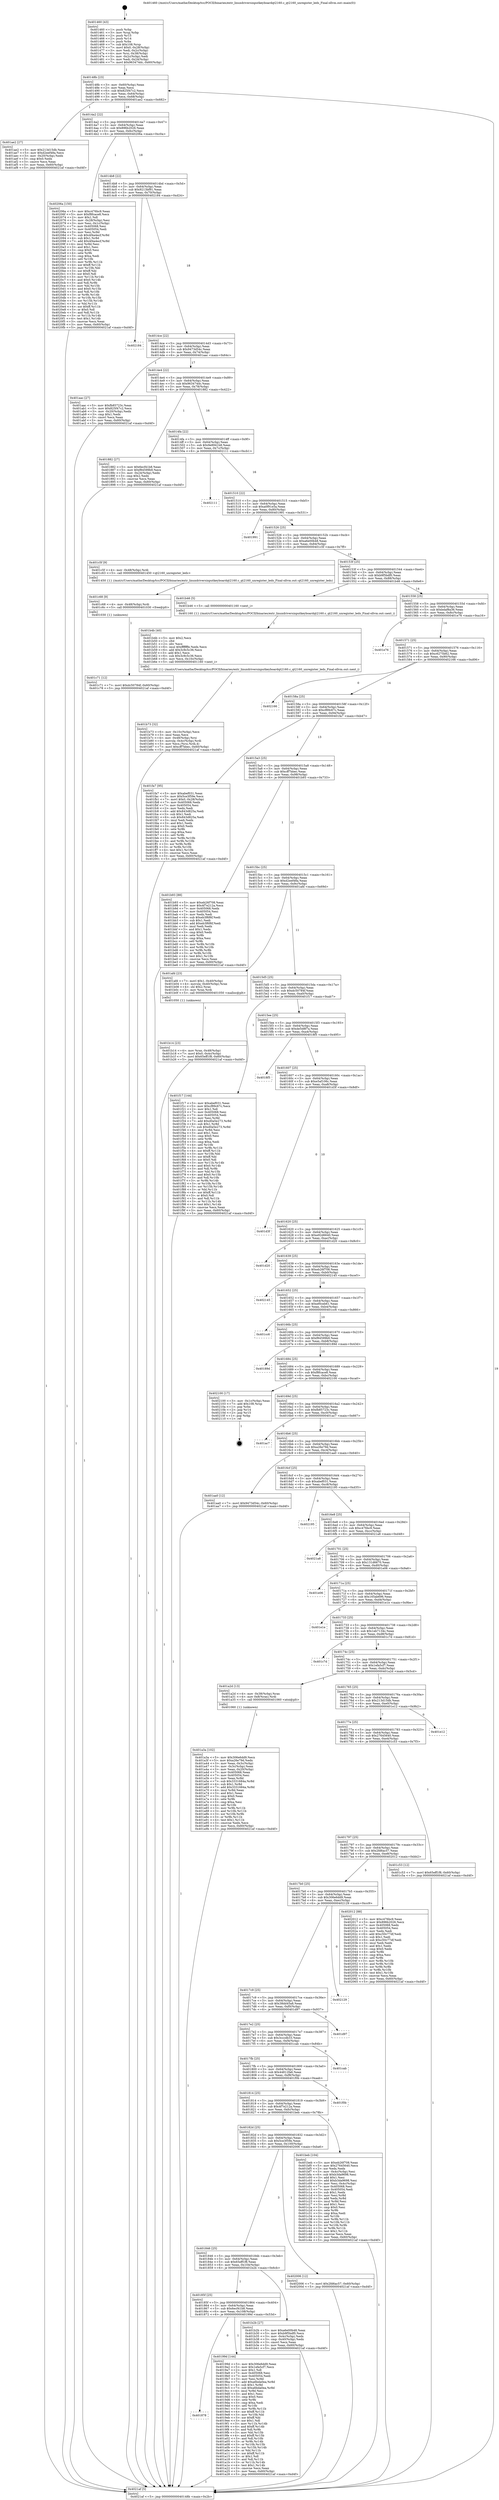 digraph "0x401460" {
  label = "0x401460 (/mnt/c/Users/mathe/Desktop/tcc/POCII/binaries/extr_linuxdriversinputkeyboardqt2160.c_qt2160_unregister_leds_Final-ollvm.out::main(0))"
  labelloc = "t"
  node[shape=record]

  Entry [label="",width=0.3,height=0.3,shape=circle,fillcolor=black,style=filled]
  "0x40148b" [label="{
     0x40148b [23]\l
     | [instrs]\l
     &nbsp;&nbsp;0x40148b \<+3\>: mov -0x60(%rbp),%eax\l
     &nbsp;&nbsp;0x40148e \<+2\>: mov %eax,%ecx\l
     &nbsp;&nbsp;0x401490 \<+6\>: sub $0x825f47c2,%ecx\l
     &nbsp;&nbsp;0x401496 \<+3\>: mov %eax,-0x64(%rbp)\l
     &nbsp;&nbsp;0x401499 \<+3\>: mov %ecx,-0x68(%rbp)\l
     &nbsp;&nbsp;0x40149c \<+6\>: je 0000000000401ae2 \<main+0x682\>\l
  }"]
  "0x401ae2" [label="{
     0x401ae2 [27]\l
     | [instrs]\l
     &nbsp;&nbsp;0x401ae2 \<+5\>: mov $0x213d15db,%eax\l
     &nbsp;&nbsp;0x401ae7 \<+5\>: mov $0xd2eef48a,%ecx\l
     &nbsp;&nbsp;0x401aec \<+3\>: mov -0x20(%rbp),%edx\l
     &nbsp;&nbsp;0x401aef \<+3\>: cmp $0x0,%edx\l
     &nbsp;&nbsp;0x401af2 \<+3\>: cmove %ecx,%eax\l
     &nbsp;&nbsp;0x401af5 \<+3\>: mov %eax,-0x60(%rbp)\l
     &nbsp;&nbsp;0x401af8 \<+5\>: jmp 00000000004021af \<main+0xd4f\>\l
  }"]
  "0x4014a2" [label="{
     0x4014a2 [22]\l
     | [instrs]\l
     &nbsp;&nbsp;0x4014a2 \<+5\>: jmp 00000000004014a7 \<main+0x47\>\l
     &nbsp;&nbsp;0x4014a7 \<+3\>: mov -0x64(%rbp),%eax\l
     &nbsp;&nbsp;0x4014aa \<+5\>: sub $0x896b2026,%eax\l
     &nbsp;&nbsp;0x4014af \<+3\>: mov %eax,-0x6c(%rbp)\l
     &nbsp;&nbsp;0x4014b2 \<+6\>: je 000000000040206a \<main+0xc0a\>\l
  }"]
  Exit [label="",width=0.3,height=0.3,shape=circle,fillcolor=black,style=filled,peripheries=2]
  "0x40206a" [label="{
     0x40206a [150]\l
     | [instrs]\l
     &nbsp;&nbsp;0x40206a \<+5\>: mov $0xc476bc9,%eax\l
     &nbsp;&nbsp;0x40206f \<+5\>: mov $0xf8fcace8,%ecx\l
     &nbsp;&nbsp;0x402074 \<+2\>: mov $0x1,%dl\l
     &nbsp;&nbsp;0x402076 \<+3\>: mov -0x28(%rbp),%esi\l
     &nbsp;&nbsp;0x402079 \<+3\>: mov %esi,-0x1c(%rbp)\l
     &nbsp;&nbsp;0x40207c \<+7\>: mov 0x405068,%esi\l
     &nbsp;&nbsp;0x402083 \<+7\>: mov 0x405054,%edi\l
     &nbsp;&nbsp;0x40208a \<+3\>: mov %esi,%r8d\l
     &nbsp;&nbsp;0x40208d \<+7\>: sub $0x4f4a4ecf,%r8d\l
     &nbsp;&nbsp;0x402094 \<+4\>: sub $0x1,%r8d\l
     &nbsp;&nbsp;0x402098 \<+7\>: add $0x4f4a4ecf,%r8d\l
     &nbsp;&nbsp;0x40209f \<+4\>: imul %r8d,%esi\l
     &nbsp;&nbsp;0x4020a3 \<+3\>: and $0x1,%esi\l
     &nbsp;&nbsp;0x4020a6 \<+3\>: cmp $0x0,%esi\l
     &nbsp;&nbsp;0x4020a9 \<+4\>: sete %r9b\l
     &nbsp;&nbsp;0x4020ad \<+3\>: cmp $0xa,%edi\l
     &nbsp;&nbsp;0x4020b0 \<+4\>: setl %r10b\l
     &nbsp;&nbsp;0x4020b4 \<+3\>: mov %r9b,%r11b\l
     &nbsp;&nbsp;0x4020b7 \<+4\>: xor $0xff,%r11b\l
     &nbsp;&nbsp;0x4020bb \<+3\>: mov %r10b,%bl\l
     &nbsp;&nbsp;0x4020be \<+3\>: xor $0xff,%bl\l
     &nbsp;&nbsp;0x4020c1 \<+3\>: xor $0x0,%dl\l
     &nbsp;&nbsp;0x4020c4 \<+3\>: mov %r11b,%r14b\l
     &nbsp;&nbsp;0x4020c7 \<+4\>: and $0x0,%r14b\l
     &nbsp;&nbsp;0x4020cb \<+3\>: and %dl,%r9b\l
     &nbsp;&nbsp;0x4020ce \<+3\>: mov %bl,%r15b\l
     &nbsp;&nbsp;0x4020d1 \<+4\>: and $0x0,%r15b\l
     &nbsp;&nbsp;0x4020d5 \<+3\>: and %dl,%r10b\l
     &nbsp;&nbsp;0x4020d8 \<+3\>: or %r9b,%r14b\l
     &nbsp;&nbsp;0x4020db \<+3\>: or %r10b,%r15b\l
     &nbsp;&nbsp;0x4020de \<+3\>: xor %r15b,%r14b\l
     &nbsp;&nbsp;0x4020e1 \<+3\>: or %bl,%r11b\l
     &nbsp;&nbsp;0x4020e4 \<+4\>: xor $0xff,%r11b\l
     &nbsp;&nbsp;0x4020e8 \<+3\>: or $0x0,%dl\l
     &nbsp;&nbsp;0x4020eb \<+3\>: and %dl,%r11b\l
     &nbsp;&nbsp;0x4020ee \<+3\>: or %r11b,%r14b\l
     &nbsp;&nbsp;0x4020f1 \<+4\>: test $0x1,%r14b\l
     &nbsp;&nbsp;0x4020f5 \<+3\>: cmovne %ecx,%eax\l
     &nbsp;&nbsp;0x4020f8 \<+3\>: mov %eax,-0x60(%rbp)\l
     &nbsp;&nbsp;0x4020fb \<+5\>: jmp 00000000004021af \<main+0xd4f\>\l
  }"]
  "0x4014b8" [label="{
     0x4014b8 [22]\l
     | [instrs]\l
     &nbsp;&nbsp;0x4014b8 \<+5\>: jmp 00000000004014bd \<main+0x5d\>\l
     &nbsp;&nbsp;0x4014bd \<+3\>: mov -0x64(%rbp),%eax\l
     &nbsp;&nbsp;0x4014c0 \<+5\>: sub $0x9213bf91,%eax\l
     &nbsp;&nbsp;0x4014c5 \<+3\>: mov %eax,-0x70(%rbp)\l
     &nbsp;&nbsp;0x4014c8 \<+6\>: je 0000000000402184 \<main+0xd24\>\l
  }"]
  "0x401c71" [label="{
     0x401c71 [12]\l
     | [instrs]\l
     &nbsp;&nbsp;0x401c71 \<+7\>: movl $0xdc50784f,-0x60(%rbp)\l
     &nbsp;&nbsp;0x401c78 \<+5\>: jmp 00000000004021af \<main+0xd4f\>\l
  }"]
  "0x402184" [label="{
     0x402184\l
  }", style=dashed]
  "0x4014ce" [label="{
     0x4014ce [22]\l
     | [instrs]\l
     &nbsp;&nbsp;0x4014ce \<+5\>: jmp 00000000004014d3 \<main+0x73\>\l
     &nbsp;&nbsp;0x4014d3 \<+3\>: mov -0x64(%rbp),%eax\l
     &nbsp;&nbsp;0x4014d6 \<+5\>: sub $0x9473d54c,%eax\l
     &nbsp;&nbsp;0x4014db \<+3\>: mov %eax,-0x74(%rbp)\l
     &nbsp;&nbsp;0x4014de \<+6\>: je 0000000000401aac \<main+0x64c\>\l
  }"]
  "0x401c68" [label="{
     0x401c68 [9]\l
     | [instrs]\l
     &nbsp;&nbsp;0x401c68 \<+4\>: mov -0x48(%rbp),%rdi\l
     &nbsp;&nbsp;0x401c6c \<+5\>: call 0000000000401030 \<free@plt\>\l
     | [calls]\l
     &nbsp;&nbsp;0x401030 \{1\} (unknown)\l
  }"]
  "0x401aac" [label="{
     0x401aac [27]\l
     | [instrs]\l
     &nbsp;&nbsp;0x401aac \<+5\>: mov $0xfb85723c,%eax\l
     &nbsp;&nbsp;0x401ab1 \<+5\>: mov $0x825f47c2,%ecx\l
     &nbsp;&nbsp;0x401ab6 \<+3\>: mov -0x20(%rbp),%edx\l
     &nbsp;&nbsp;0x401ab9 \<+3\>: cmp $0x1,%edx\l
     &nbsp;&nbsp;0x401abc \<+3\>: cmovl %ecx,%eax\l
     &nbsp;&nbsp;0x401abf \<+3\>: mov %eax,-0x60(%rbp)\l
     &nbsp;&nbsp;0x401ac2 \<+5\>: jmp 00000000004021af \<main+0xd4f\>\l
  }"]
  "0x4014e4" [label="{
     0x4014e4 [22]\l
     | [instrs]\l
     &nbsp;&nbsp;0x4014e4 \<+5\>: jmp 00000000004014e9 \<main+0x89\>\l
     &nbsp;&nbsp;0x4014e9 \<+3\>: mov -0x64(%rbp),%eax\l
     &nbsp;&nbsp;0x4014ec \<+5\>: sub $0x963474dc,%eax\l
     &nbsp;&nbsp;0x4014f1 \<+3\>: mov %eax,-0x78(%rbp)\l
     &nbsp;&nbsp;0x4014f4 \<+6\>: je 0000000000401882 \<main+0x422\>\l
  }"]
  "0x401b73" [label="{
     0x401b73 [32]\l
     | [instrs]\l
     &nbsp;&nbsp;0x401b73 \<+6\>: mov -0x10c(%rbp),%ecx\l
     &nbsp;&nbsp;0x401b79 \<+3\>: imul %eax,%ecx\l
     &nbsp;&nbsp;0x401b7c \<+4\>: mov -0x48(%rbp),%rsi\l
     &nbsp;&nbsp;0x401b80 \<+4\>: movslq -0x4c(%rbp),%rdi\l
     &nbsp;&nbsp;0x401b84 \<+3\>: mov %ecx,(%rsi,%rdi,4)\l
     &nbsp;&nbsp;0x401b87 \<+7\>: movl $0xcff7bbec,-0x60(%rbp)\l
     &nbsp;&nbsp;0x401b8e \<+5\>: jmp 00000000004021af \<main+0xd4f\>\l
  }"]
  "0x401882" [label="{
     0x401882 [27]\l
     | [instrs]\l
     &nbsp;&nbsp;0x401882 \<+5\>: mov $0x6ecf41b8,%eax\l
     &nbsp;&nbsp;0x401887 \<+5\>: mov $0xf84599b9,%ecx\l
     &nbsp;&nbsp;0x40188c \<+3\>: mov -0x24(%rbp),%edx\l
     &nbsp;&nbsp;0x40188f \<+3\>: cmp $0x2,%edx\l
     &nbsp;&nbsp;0x401892 \<+3\>: cmovne %ecx,%eax\l
     &nbsp;&nbsp;0x401895 \<+3\>: mov %eax,-0x60(%rbp)\l
     &nbsp;&nbsp;0x401898 \<+5\>: jmp 00000000004021af \<main+0xd4f\>\l
  }"]
  "0x4014fa" [label="{
     0x4014fa [22]\l
     | [instrs]\l
     &nbsp;&nbsp;0x4014fa \<+5\>: jmp 00000000004014ff \<main+0x9f\>\l
     &nbsp;&nbsp;0x4014ff \<+3\>: mov -0x64(%rbp),%eax\l
     &nbsp;&nbsp;0x401502 \<+5\>: sub $0x9e8941b8,%eax\l
     &nbsp;&nbsp;0x401507 \<+3\>: mov %eax,-0x7c(%rbp)\l
     &nbsp;&nbsp;0x40150a \<+6\>: je 0000000000402111 \<main+0xcb1\>\l
  }"]
  "0x4021af" [label="{
     0x4021af [5]\l
     | [instrs]\l
     &nbsp;&nbsp;0x4021af \<+5\>: jmp 000000000040148b \<main+0x2b\>\l
  }"]
  "0x401460" [label="{
     0x401460 [43]\l
     | [instrs]\l
     &nbsp;&nbsp;0x401460 \<+1\>: push %rbp\l
     &nbsp;&nbsp;0x401461 \<+3\>: mov %rsp,%rbp\l
     &nbsp;&nbsp;0x401464 \<+2\>: push %r15\l
     &nbsp;&nbsp;0x401466 \<+2\>: push %r14\l
     &nbsp;&nbsp;0x401468 \<+1\>: push %rbx\l
     &nbsp;&nbsp;0x401469 \<+7\>: sub $0x108,%rsp\l
     &nbsp;&nbsp;0x401470 \<+7\>: movl $0x0,-0x28(%rbp)\l
     &nbsp;&nbsp;0x401477 \<+3\>: mov %edi,-0x2c(%rbp)\l
     &nbsp;&nbsp;0x40147a \<+4\>: mov %rsi,-0x38(%rbp)\l
     &nbsp;&nbsp;0x40147e \<+3\>: mov -0x2c(%rbp),%edi\l
     &nbsp;&nbsp;0x401481 \<+3\>: mov %edi,-0x24(%rbp)\l
     &nbsp;&nbsp;0x401484 \<+7\>: movl $0x963474dc,-0x60(%rbp)\l
  }"]
  "0x401b4b" [label="{
     0x401b4b [40]\l
     | [instrs]\l
     &nbsp;&nbsp;0x401b4b \<+5\>: mov $0x2,%ecx\l
     &nbsp;&nbsp;0x401b50 \<+1\>: cltd\l
     &nbsp;&nbsp;0x401b51 \<+2\>: idiv %ecx\l
     &nbsp;&nbsp;0x401b53 \<+6\>: imul $0xfffffffe,%edx,%ecx\l
     &nbsp;&nbsp;0x401b59 \<+6\>: add $0x3c9c5c36,%ecx\l
     &nbsp;&nbsp;0x401b5f \<+3\>: add $0x1,%ecx\l
     &nbsp;&nbsp;0x401b62 \<+6\>: sub $0x3c9c5c36,%ecx\l
     &nbsp;&nbsp;0x401b68 \<+6\>: mov %ecx,-0x10c(%rbp)\l
     &nbsp;&nbsp;0x401b6e \<+5\>: call 0000000000401160 \<next_i\>\l
     | [calls]\l
     &nbsp;&nbsp;0x401160 \{1\} (/mnt/c/Users/mathe/Desktop/tcc/POCII/binaries/extr_linuxdriversinputkeyboardqt2160.c_qt2160_unregister_leds_Final-ollvm.out::next_i)\l
  }"]
  "0x402111" [label="{
     0x402111\l
  }", style=dashed]
  "0x401510" [label="{
     0x401510 [22]\l
     | [instrs]\l
     &nbsp;&nbsp;0x401510 \<+5\>: jmp 0000000000401515 \<main+0xb5\>\l
     &nbsp;&nbsp;0x401515 \<+3\>: mov -0x64(%rbp),%eax\l
     &nbsp;&nbsp;0x401518 \<+5\>: sub $0xa0f91e5a,%eax\l
     &nbsp;&nbsp;0x40151d \<+3\>: mov %eax,-0x80(%rbp)\l
     &nbsp;&nbsp;0x401520 \<+6\>: je 0000000000401991 \<main+0x531\>\l
  }"]
  "0x401b14" [label="{
     0x401b14 [23]\l
     | [instrs]\l
     &nbsp;&nbsp;0x401b14 \<+4\>: mov %rax,-0x48(%rbp)\l
     &nbsp;&nbsp;0x401b18 \<+7\>: movl $0x0,-0x4c(%rbp)\l
     &nbsp;&nbsp;0x401b1f \<+7\>: movl $0x65eff1f8,-0x60(%rbp)\l
     &nbsp;&nbsp;0x401b26 \<+5\>: jmp 00000000004021af \<main+0xd4f\>\l
  }"]
  "0x401991" [label="{
     0x401991\l
  }", style=dashed]
  "0x401526" [label="{
     0x401526 [25]\l
     | [instrs]\l
     &nbsp;&nbsp;0x401526 \<+5\>: jmp 000000000040152b \<main+0xcb\>\l
     &nbsp;&nbsp;0x40152b \<+3\>: mov -0x64(%rbp),%eax\l
     &nbsp;&nbsp;0x40152e \<+5\>: sub $0xa6e00b48,%eax\l
     &nbsp;&nbsp;0x401533 \<+6\>: mov %eax,-0x84(%rbp)\l
     &nbsp;&nbsp;0x401539 \<+6\>: je 0000000000401c5f \<main+0x7ff\>\l
  }"]
  "0x401a3a" [label="{
     0x401a3a [102]\l
     | [instrs]\l
     &nbsp;&nbsp;0x401a3a \<+5\>: mov $0x306e6dd9,%ecx\l
     &nbsp;&nbsp;0x401a3f \<+5\>: mov $0xa26e79d,%edx\l
     &nbsp;&nbsp;0x401a44 \<+3\>: mov %eax,-0x3c(%rbp)\l
     &nbsp;&nbsp;0x401a47 \<+3\>: mov -0x3c(%rbp),%eax\l
     &nbsp;&nbsp;0x401a4a \<+3\>: mov %eax,-0x20(%rbp)\l
     &nbsp;&nbsp;0x401a4d \<+7\>: mov 0x405068,%eax\l
     &nbsp;&nbsp;0x401a54 \<+7\>: mov 0x405054,%esi\l
     &nbsp;&nbsp;0x401a5b \<+3\>: mov %eax,%r8d\l
     &nbsp;&nbsp;0x401a5e \<+7\>: sub $0x3331684a,%r8d\l
     &nbsp;&nbsp;0x401a65 \<+4\>: sub $0x1,%r8d\l
     &nbsp;&nbsp;0x401a69 \<+7\>: add $0x3331684a,%r8d\l
     &nbsp;&nbsp;0x401a70 \<+4\>: imul %r8d,%eax\l
     &nbsp;&nbsp;0x401a74 \<+3\>: and $0x1,%eax\l
     &nbsp;&nbsp;0x401a77 \<+3\>: cmp $0x0,%eax\l
     &nbsp;&nbsp;0x401a7a \<+4\>: sete %r9b\l
     &nbsp;&nbsp;0x401a7e \<+3\>: cmp $0xa,%esi\l
     &nbsp;&nbsp;0x401a81 \<+4\>: setl %r10b\l
     &nbsp;&nbsp;0x401a85 \<+3\>: mov %r9b,%r11b\l
     &nbsp;&nbsp;0x401a88 \<+3\>: and %r10b,%r11b\l
     &nbsp;&nbsp;0x401a8b \<+3\>: xor %r10b,%r9b\l
     &nbsp;&nbsp;0x401a8e \<+3\>: or %r9b,%r11b\l
     &nbsp;&nbsp;0x401a91 \<+4\>: test $0x1,%r11b\l
     &nbsp;&nbsp;0x401a95 \<+3\>: cmovne %edx,%ecx\l
     &nbsp;&nbsp;0x401a98 \<+3\>: mov %ecx,-0x60(%rbp)\l
     &nbsp;&nbsp;0x401a9b \<+5\>: jmp 00000000004021af \<main+0xd4f\>\l
  }"]
  "0x401c5f" [label="{
     0x401c5f [9]\l
     | [instrs]\l
     &nbsp;&nbsp;0x401c5f \<+4\>: mov -0x48(%rbp),%rdi\l
     &nbsp;&nbsp;0x401c63 \<+5\>: call 0000000000401450 \<qt2160_unregister_leds\>\l
     | [calls]\l
     &nbsp;&nbsp;0x401450 \{1\} (/mnt/c/Users/mathe/Desktop/tcc/POCII/binaries/extr_linuxdriversinputkeyboardqt2160.c_qt2160_unregister_leds_Final-ollvm.out::qt2160_unregister_leds)\l
  }"]
  "0x40153f" [label="{
     0x40153f [25]\l
     | [instrs]\l
     &nbsp;&nbsp;0x40153f \<+5\>: jmp 0000000000401544 \<main+0xe4\>\l
     &nbsp;&nbsp;0x401544 \<+3\>: mov -0x64(%rbp),%eax\l
     &nbsp;&nbsp;0x401547 \<+5\>: sub $0xb9f5bdf0,%eax\l
     &nbsp;&nbsp;0x40154c \<+6\>: mov %eax,-0x88(%rbp)\l
     &nbsp;&nbsp;0x401552 \<+6\>: je 0000000000401b46 \<main+0x6e6\>\l
  }"]
  "0x401878" [label="{
     0x401878\l
  }", style=dashed]
  "0x401b46" [label="{
     0x401b46 [5]\l
     | [instrs]\l
     &nbsp;&nbsp;0x401b46 \<+5\>: call 0000000000401160 \<next_i\>\l
     | [calls]\l
     &nbsp;&nbsp;0x401160 \{1\} (/mnt/c/Users/mathe/Desktop/tcc/POCII/binaries/extr_linuxdriversinputkeyboardqt2160.c_qt2160_unregister_leds_Final-ollvm.out::next_i)\l
  }"]
  "0x401558" [label="{
     0x401558 [25]\l
     | [instrs]\l
     &nbsp;&nbsp;0x401558 \<+5\>: jmp 000000000040155d \<main+0xfd\>\l
     &nbsp;&nbsp;0x40155d \<+3\>: mov -0x64(%rbp),%eax\l
     &nbsp;&nbsp;0x401560 \<+5\>: sub $0xbdaf8a36,%eax\l
     &nbsp;&nbsp;0x401565 \<+6\>: mov %eax,-0x8c(%rbp)\l
     &nbsp;&nbsp;0x40156b \<+6\>: je 0000000000401e76 \<main+0xa16\>\l
  }"]
  "0x40199d" [label="{
     0x40199d [144]\l
     | [instrs]\l
     &nbsp;&nbsp;0x40199d \<+5\>: mov $0x306e6dd9,%eax\l
     &nbsp;&nbsp;0x4019a2 \<+5\>: mov $0x1efa5cf7,%ecx\l
     &nbsp;&nbsp;0x4019a7 \<+2\>: mov $0x1,%dl\l
     &nbsp;&nbsp;0x4019a9 \<+7\>: mov 0x405068,%esi\l
     &nbsp;&nbsp;0x4019b0 \<+7\>: mov 0x405054,%edi\l
     &nbsp;&nbsp;0x4019b7 \<+3\>: mov %esi,%r8d\l
     &nbsp;&nbsp;0x4019ba \<+7\>: add $0xa6bda0ea,%r8d\l
     &nbsp;&nbsp;0x4019c1 \<+4\>: sub $0x1,%r8d\l
     &nbsp;&nbsp;0x4019c5 \<+7\>: sub $0xa6bda0ea,%r8d\l
     &nbsp;&nbsp;0x4019cc \<+4\>: imul %r8d,%esi\l
     &nbsp;&nbsp;0x4019d0 \<+3\>: and $0x1,%esi\l
     &nbsp;&nbsp;0x4019d3 \<+3\>: cmp $0x0,%esi\l
     &nbsp;&nbsp;0x4019d6 \<+4\>: sete %r9b\l
     &nbsp;&nbsp;0x4019da \<+3\>: cmp $0xa,%edi\l
     &nbsp;&nbsp;0x4019dd \<+4\>: setl %r10b\l
     &nbsp;&nbsp;0x4019e1 \<+3\>: mov %r9b,%r11b\l
     &nbsp;&nbsp;0x4019e4 \<+4\>: xor $0xff,%r11b\l
     &nbsp;&nbsp;0x4019e8 \<+3\>: mov %r10b,%bl\l
     &nbsp;&nbsp;0x4019eb \<+3\>: xor $0xff,%bl\l
     &nbsp;&nbsp;0x4019ee \<+3\>: xor $0x1,%dl\l
     &nbsp;&nbsp;0x4019f1 \<+3\>: mov %r11b,%r14b\l
     &nbsp;&nbsp;0x4019f4 \<+4\>: and $0xff,%r14b\l
     &nbsp;&nbsp;0x4019f8 \<+3\>: and %dl,%r9b\l
     &nbsp;&nbsp;0x4019fb \<+3\>: mov %bl,%r15b\l
     &nbsp;&nbsp;0x4019fe \<+4\>: and $0xff,%r15b\l
     &nbsp;&nbsp;0x401a02 \<+3\>: and %dl,%r10b\l
     &nbsp;&nbsp;0x401a05 \<+3\>: or %r9b,%r14b\l
     &nbsp;&nbsp;0x401a08 \<+3\>: or %r10b,%r15b\l
     &nbsp;&nbsp;0x401a0b \<+3\>: xor %r15b,%r14b\l
     &nbsp;&nbsp;0x401a0e \<+3\>: or %bl,%r11b\l
     &nbsp;&nbsp;0x401a11 \<+4\>: xor $0xff,%r11b\l
     &nbsp;&nbsp;0x401a15 \<+3\>: or $0x1,%dl\l
     &nbsp;&nbsp;0x401a18 \<+3\>: and %dl,%r11b\l
     &nbsp;&nbsp;0x401a1b \<+3\>: or %r11b,%r14b\l
     &nbsp;&nbsp;0x401a1e \<+4\>: test $0x1,%r14b\l
     &nbsp;&nbsp;0x401a22 \<+3\>: cmovne %ecx,%eax\l
     &nbsp;&nbsp;0x401a25 \<+3\>: mov %eax,-0x60(%rbp)\l
     &nbsp;&nbsp;0x401a28 \<+5\>: jmp 00000000004021af \<main+0xd4f\>\l
  }"]
  "0x401e76" [label="{
     0x401e76\l
  }", style=dashed]
  "0x401571" [label="{
     0x401571 [25]\l
     | [instrs]\l
     &nbsp;&nbsp;0x401571 \<+5\>: jmp 0000000000401576 \<main+0x116\>\l
     &nbsp;&nbsp;0x401576 \<+3\>: mov -0x64(%rbp),%eax\l
     &nbsp;&nbsp;0x401579 \<+5\>: sub $0xc6275b62,%eax\l
     &nbsp;&nbsp;0x40157e \<+6\>: mov %eax,-0x90(%rbp)\l
     &nbsp;&nbsp;0x401584 \<+6\>: je 0000000000402166 \<main+0xd06\>\l
  }"]
  "0x40185f" [label="{
     0x40185f [25]\l
     | [instrs]\l
     &nbsp;&nbsp;0x40185f \<+5\>: jmp 0000000000401864 \<main+0x404\>\l
     &nbsp;&nbsp;0x401864 \<+3\>: mov -0x64(%rbp),%eax\l
     &nbsp;&nbsp;0x401867 \<+5\>: sub $0x6ecf41b8,%eax\l
     &nbsp;&nbsp;0x40186c \<+6\>: mov %eax,-0x108(%rbp)\l
     &nbsp;&nbsp;0x401872 \<+6\>: je 000000000040199d \<main+0x53d\>\l
  }"]
  "0x402166" [label="{
     0x402166\l
  }", style=dashed]
  "0x40158a" [label="{
     0x40158a [25]\l
     | [instrs]\l
     &nbsp;&nbsp;0x40158a \<+5\>: jmp 000000000040158f \<main+0x12f\>\l
     &nbsp;&nbsp;0x40158f \<+3\>: mov -0x64(%rbp),%eax\l
     &nbsp;&nbsp;0x401592 \<+5\>: sub $0xcf89c67c,%eax\l
     &nbsp;&nbsp;0x401597 \<+6\>: mov %eax,-0x94(%rbp)\l
     &nbsp;&nbsp;0x40159d \<+6\>: je 0000000000401fa7 \<main+0xb47\>\l
  }"]
  "0x401b2b" [label="{
     0x401b2b [27]\l
     | [instrs]\l
     &nbsp;&nbsp;0x401b2b \<+5\>: mov $0xa6e00b48,%eax\l
     &nbsp;&nbsp;0x401b30 \<+5\>: mov $0xb9f5bdf0,%ecx\l
     &nbsp;&nbsp;0x401b35 \<+3\>: mov -0x4c(%rbp),%edx\l
     &nbsp;&nbsp;0x401b38 \<+3\>: cmp -0x40(%rbp),%edx\l
     &nbsp;&nbsp;0x401b3b \<+3\>: cmovl %ecx,%eax\l
     &nbsp;&nbsp;0x401b3e \<+3\>: mov %eax,-0x60(%rbp)\l
     &nbsp;&nbsp;0x401b41 \<+5\>: jmp 00000000004021af \<main+0xd4f\>\l
  }"]
  "0x401fa7" [label="{
     0x401fa7 [95]\l
     | [instrs]\l
     &nbsp;&nbsp;0x401fa7 \<+5\>: mov $0xabef031,%eax\l
     &nbsp;&nbsp;0x401fac \<+5\>: mov $0x5ce3f59e,%ecx\l
     &nbsp;&nbsp;0x401fb1 \<+7\>: movl $0x0,-0x28(%rbp)\l
     &nbsp;&nbsp;0x401fb8 \<+7\>: mov 0x405068,%edx\l
     &nbsp;&nbsp;0x401fbf \<+7\>: mov 0x405054,%esi\l
     &nbsp;&nbsp;0x401fc6 \<+2\>: mov %edx,%edi\l
     &nbsp;&nbsp;0x401fc8 \<+6\>: add $0x843d825a,%edi\l
     &nbsp;&nbsp;0x401fce \<+3\>: sub $0x1,%edi\l
     &nbsp;&nbsp;0x401fd1 \<+6\>: sub $0x843d825a,%edi\l
     &nbsp;&nbsp;0x401fd7 \<+3\>: imul %edi,%edx\l
     &nbsp;&nbsp;0x401fda \<+3\>: and $0x1,%edx\l
     &nbsp;&nbsp;0x401fdd \<+3\>: cmp $0x0,%edx\l
     &nbsp;&nbsp;0x401fe0 \<+4\>: sete %r8b\l
     &nbsp;&nbsp;0x401fe4 \<+3\>: cmp $0xa,%esi\l
     &nbsp;&nbsp;0x401fe7 \<+4\>: setl %r9b\l
     &nbsp;&nbsp;0x401feb \<+3\>: mov %r8b,%r10b\l
     &nbsp;&nbsp;0x401fee \<+3\>: and %r9b,%r10b\l
     &nbsp;&nbsp;0x401ff1 \<+3\>: xor %r9b,%r8b\l
     &nbsp;&nbsp;0x401ff4 \<+3\>: or %r8b,%r10b\l
     &nbsp;&nbsp;0x401ff7 \<+4\>: test $0x1,%r10b\l
     &nbsp;&nbsp;0x401ffb \<+3\>: cmovne %ecx,%eax\l
     &nbsp;&nbsp;0x401ffe \<+3\>: mov %eax,-0x60(%rbp)\l
     &nbsp;&nbsp;0x402001 \<+5\>: jmp 00000000004021af \<main+0xd4f\>\l
  }"]
  "0x4015a3" [label="{
     0x4015a3 [25]\l
     | [instrs]\l
     &nbsp;&nbsp;0x4015a3 \<+5\>: jmp 00000000004015a8 \<main+0x148\>\l
     &nbsp;&nbsp;0x4015a8 \<+3\>: mov -0x64(%rbp),%eax\l
     &nbsp;&nbsp;0x4015ab \<+5\>: sub $0xcff7bbec,%eax\l
     &nbsp;&nbsp;0x4015b0 \<+6\>: mov %eax,-0x98(%rbp)\l
     &nbsp;&nbsp;0x4015b6 \<+6\>: je 0000000000401b93 \<main+0x733\>\l
  }"]
  "0x401846" [label="{
     0x401846 [25]\l
     | [instrs]\l
     &nbsp;&nbsp;0x401846 \<+5\>: jmp 000000000040184b \<main+0x3eb\>\l
     &nbsp;&nbsp;0x40184b \<+3\>: mov -0x64(%rbp),%eax\l
     &nbsp;&nbsp;0x40184e \<+5\>: sub $0x65eff1f8,%eax\l
     &nbsp;&nbsp;0x401853 \<+6\>: mov %eax,-0x104(%rbp)\l
     &nbsp;&nbsp;0x401859 \<+6\>: je 0000000000401b2b \<main+0x6cb\>\l
  }"]
  "0x401b93" [label="{
     0x401b93 [88]\l
     | [instrs]\l
     &nbsp;&nbsp;0x401b93 \<+5\>: mov $0xeb26f708,%eax\l
     &nbsp;&nbsp;0x401b98 \<+5\>: mov $0x4f7e212a,%ecx\l
     &nbsp;&nbsp;0x401b9d \<+7\>: mov 0x405068,%edx\l
     &nbsp;&nbsp;0x401ba4 \<+7\>: mov 0x405054,%esi\l
     &nbsp;&nbsp;0x401bab \<+2\>: mov %edx,%edi\l
     &nbsp;&nbsp;0x401bad \<+6\>: sub $0xeb3f6f6f,%edi\l
     &nbsp;&nbsp;0x401bb3 \<+3\>: sub $0x1,%edi\l
     &nbsp;&nbsp;0x401bb6 \<+6\>: add $0xeb3f6f6f,%edi\l
     &nbsp;&nbsp;0x401bbc \<+3\>: imul %edi,%edx\l
     &nbsp;&nbsp;0x401bbf \<+3\>: and $0x1,%edx\l
     &nbsp;&nbsp;0x401bc2 \<+3\>: cmp $0x0,%edx\l
     &nbsp;&nbsp;0x401bc5 \<+4\>: sete %r8b\l
     &nbsp;&nbsp;0x401bc9 \<+3\>: cmp $0xa,%esi\l
     &nbsp;&nbsp;0x401bcc \<+4\>: setl %r9b\l
     &nbsp;&nbsp;0x401bd0 \<+3\>: mov %r8b,%r10b\l
     &nbsp;&nbsp;0x401bd3 \<+3\>: and %r9b,%r10b\l
     &nbsp;&nbsp;0x401bd6 \<+3\>: xor %r9b,%r8b\l
     &nbsp;&nbsp;0x401bd9 \<+3\>: or %r8b,%r10b\l
     &nbsp;&nbsp;0x401bdc \<+4\>: test $0x1,%r10b\l
     &nbsp;&nbsp;0x401be0 \<+3\>: cmovne %ecx,%eax\l
     &nbsp;&nbsp;0x401be3 \<+3\>: mov %eax,-0x60(%rbp)\l
     &nbsp;&nbsp;0x401be6 \<+5\>: jmp 00000000004021af \<main+0xd4f\>\l
  }"]
  "0x4015bc" [label="{
     0x4015bc [25]\l
     | [instrs]\l
     &nbsp;&nbsp;0x4015bc \<+5\>: jmp 00000000004015c1 \<main+0x161\>\l
     &nbsp;&nbsp;0x4015c1 \<+3\>: mov -0x64(%rbp),%eax\l
     &nbsp;&nbsp;0x4015c4 \<+5\>: sub $0xd2eef48a,%eax\l
     &nbsp;&nbsp;0x4015c9 \<+6\>: mov %eax,-0x9c(%rbp)\l
     &nbsp;&nbsp;0x4015cf \<+6\>: je 0000000000401afd \<main+0x69d\>\l
  }"]
  "0x402006" [label="{
     0x402006 [12]\l
     | [instrs]\l
     &nbsp;&nbsp;0x402006 \<+7\>: movl $0x2fd6ac57,-0x60(%rbp)\l
     &nbsp;&nbsp;0x40200d \<+5\>: jmp 00000000004021af \<main+0xd4f\>\l
  }"]
  "0x401afd" [label="{
     0x401afd [23]\l
     | [instrs]\l
     &nbsp;&nbsp;0x401afd \<+7\>: movl $0x1,-0x40(%rbp)\l
     &nbsp;&nbsp;0x401b04 \<+4\>: movslq -0x40(%rbp),%rax\l
     &nbsp;&nbsp;0x401b08 \<+4\>: shl $0x2,%rax\l
     &nbsp;&nbsp;0x401b0c \<+3\>: mov %rax,%rdi\l
     &nbsp;&nbsp;0x401b0f \<+5\>: call 0000000000401050 \<malloc@plt\>\l
     | [calls]\l
     &nbsp;&nbsp;0x401050 \{1\} (unknown)\l
  }"]
  "0x4015d5" [label="{
     0x4015d5 [25]\l
     | [instrs]\l
     &nbsp;&nbsp;0x4015d5 \<+5\>: jmp 00000000004015da \<main+0x17a\>\l
     &nbsp;&nbsp;0x4015da \<+3\>: mov -0x64(%rbp),%eax\l
     &nbsp;&nbsp;0x4015dd \<+5\>: sub $0xdc50784f,%eax\l
     &nbsp;&nbsp;0x4015e2 \<+6\>: mov %eax,-0xa0(%rbp)\l
     &nbsp;&nbsp;0x4015e8 \<+6\>: je 0000000000401f17 \<main+0xab7\>\l
  }"]
  "0x40182d" [label="{
     0x40182d [25]\l
     | [instrs]\l
     &nbsp;&nbsp;0x40182d \<+5\>: jmp 0000000000401832 \<main+0x3d2\>\l
     &nbsp;&nbsp;0x401832 \<+3\>: mov -0x64(%rbp),%eax\l
     &nbsp;&nbsp;0x401835 \<+5\>: sub $0x5ce3f59e,%eax\l
     &nbsp;&nbsp;0x40183a \<+6\>: mov %eax,-0x100(%rbp)\l
     &nbsp;&nbsp;0x401840 \<+6\>: je 0000000000402006 \<main+0xba6\>\l
  }"]
  "0x401f17" [label="{
     0x401f17 [144]\l
     | [instrs]\l
     &nbsp;&nbsp;0x401f17 \<+5\>: mov $0xabef031,%eax\l
     &nbsp;&nbsp;0x401f1c \<+5\>: mov $0xcf89c67c,%ecx\l
     &nbsp;&nbsp;0x401f21 \<+2\>: mov $0x1,%dl\l
     &nbsp;&nbsp;0x401f23 \<+7\>: mov 0x405068,%esi\l
     &nbsp;&nbsp;0x401f2a \<+7\>: mov 0x405054,%edi\l
     &nbsp;&nbsp;0x401f31 \<+3\>: mov %esi,%r8d\l
     &nbsp;&nbsp;0x401f34 \<+7\>: add $0xd0a5e273,%r8d\l
     &nbsp;&nbsp;0x401f3b \<+4\>: sub $0x1,%r8d\l
     &nbsp;&nbsp;0x401f3f \<+7\>: sub $0xd0a5e273,%r8d\l
     &nbsp;&nbsp;0x401f46 \<+4\>: imul %r8d,%esi\l
     &nbsp;&nbsp;0x401f4a \<+3\>: and $0x1,%esi\l
     &nbsp;&nbsp;0x401f4d \<+3\>: cmp $0x0,%esi\l
     &nbsp;&nbsp;0x401f50 \<+4\>: sete %r9b\l
     &nbsp;&nbsp;0x401f54 \<+3\>: cmp $0xa,%edi\l
     &nbsp;&nbsp;0x401f57 \<+4\>: setl %r10b\l
     &nbsp;&nbsp;0x401f5b \<+3\>: mov %r9b,%r11b\l
     &nbsp;&nbsp;0x401f5e \<+4\>: xor $0xff,%r11b\l
     &nbsp;&nbsp;0x401f62 \<+3\>: mov %r10b,%bl\l
     &nbsp;&nbsp;0x401f65 \<+3\>: xor $0xff,%bl\l
     &nbsp;&nbsp;0x401f68 \<+3\>: xor $0x0,%dl\l
     &nbsp;&nbsp;0x401f6b \<+3\>: mov %r11b,%r14b\l
     &nbsp;&nbsp;0x401f6e \<+4\>: and $0x0,%r14b\l
     &nbsp;&nbsp;0x401f72 \<+3\>: and %dl,%r9b\l
     &nbsp;&nbsp;0x401f75 \<+3\>: mov %bl,%r15b\l
     &nbsp;&nbsp;0x401f78 \<+4\>: and $0x0,%r15b\l
     &nbsp;&nbsp;0x401f7c \<+3\>: and %dl,%r10b\l
     &nbsp;&nbsp;0x401f7f \<+3\>: or %r9b,%r14b\l
     &nbsp;&nbsp;0x401f82 \<+3\>: or %r10b,%r15b\l
     &nbsp;&nbsp;0x401f85 \<+3\>: xor %r15b,%r14b\l
     &nbsp;&nbsp;0x401f88 \<+3\>: or %bl,%r11b\l
     &nbsp;&nbsp;0x401f8b \<+4\>: xor $0xff,%r11b\l
     &nbsp;&nbsp;0x401f8f \<+3\>: or $0x0,%dl\l
     &nbsp;&nbsp;0x401f92 \<+3\>: and %dl,%r11b\l
     &nbsp;&nbsp;0x401f95 \<+3\>: or %r11b,%r14b\l
     &nbsp;&nbsp;0x401f98 \<+4\>: test $0x1,%r14b\l
     &nbsp;&nbsp;0x401f9c \<+3\>: cmovne %ecx,%eax\l
     &nbsp;&nbsp;0x401f9f \<+3\>: mov %eax,-0x60(%rbp)\l
     &nbsp;&nbsp;0x401fa2 \<+5\>: jmp 00000000004021af \<main+0xd4f\>\l
  }"]
  "0x4015ee" [label="{
     0x4015ee [25]\l
     | [instrs]\l
     &nbsp;&nbsp;0x4015ee \<+5\>: jmp 00000000004015f3 \<main+0x193\>\l
     &nbsp;&nbsp;0x4015f3 \<+3\>: mov -0x64(%rbp),%eax\l
     &nbsp;&nbsp;0x4015f6 \<+5\>: sub $0xde5d8f7a,%eax\l
     &nbsp;&nbsp;0x4015fb \<+6\>: mov %eax,-0xa4(%rbp)\l
     &nbsp;&nbsp;0x401601 \<+6\>: je 00000000004018f5 \<main+0x495\>\l
  }"]
  "0x401beb" [label="{
     0x401beb [104]\l
     | [instrs]\l
     &nbsp;&nbsp;0x401beb \<+5\>: mov $0xeb26f708,%eax\l
     &nbsp;&nbsp;0x401bf0 \<+5\>: mov $0x27645640,%ecx\l
     &nbsp;&nbsp;0x401bf5 \<+2\>: xor %edx,%edx\l
     &nbsp;&nbsp;0x401bf7 \<+3\>: mov -0x4c(%rbp),%esi\l
     &nbsp;&nbsp;0x401bfa \<+6\>: sub $0xb3da9698,%esi\l
     &nbsp;&nbsp;0x401c00 \<+3\>: add $0x1,%esi\l
     &nbsp;&nbsp;0x401c03 \<+6\>: add $0xb3da9698,%esi\l
     &nbsp;&nbsp;0x401c09 \<+3\>: mov %esi,-0x4c(%rbp)\l
     &nbsp;&nbsp;0x401c0c \<+7\>: mov 0x405068,%esi\l
     &nbsp;&nbsp;0x401c13 \<+7\>: mov 0x405054,%edi\l
     &nbsp;&nbsp;0x401c1a \<+3\>: sub $0x1,%edx\l
     &nbsp;&nbsp;0x401c1d \<+3\>: mov %esi,%r8d\l
     &nbsp;&nbsp;0x401c20 \<+3\>: add %edx,%r8d\l
     &nbsp;&nbsp;0x401c23 \<+4\>: imul %r8d,%esi\l
     &nbsp;&nbsp;0x401c27 \<+3\>: and $0x1,%esi\l
     &nbsp;&nbsp;0x401c2a \<+3\>: cmp $0x0,%esi\l
     &nbsp;&nbsp;0x401c2d \<+4\>: sete %r9b\l
     &nbsp;&nbsp;0x401c31 \<+3\>: cmp $0xa,%edi\l
     &nbsp;&nbsp;0x401c34 \<+4\>: setl %r10b\l
     &nbsp;&nbsp;0x401c38 \<+3\>: mov %r9b,%r11b\l
     &nbsp;&nbsp;0x401c3b \<+3\>: and %r10b,%r11b\l
     &nbsp;&nbsp;0x401c3e \<+3\>: xor %r10b,%r9b\l
     &nbsp;&nbsp;0x401c41 \<+3\>: or %r9b,%r11b\l
     &nbsp;&nbsp;0x401c44 \<+4\>: test $0x1,%r11b\l
     &nbsp;&nbsp;0x401c48 \<+3\>: cmovne %ecx,%eax\l
     &nbsp;&nbsp;0x401c4b \<+3\>: mov %eax,-0x60(%rbp)\l
     &nbsp;&nbsp;0x401c4e \<+5\>: jmp 00000000004021af \<main+0xd4f\>\l
  }"]
  "0x4018f5" [label="{
     0x4018f5\l
  }", style=dashed]
  "0x401607" [label="{
     0x401607 [25]\l
     | [instrs]\l
     &nbsp;&nbsp;0x401607 \<+5\>: jmp 000000000040160c \<main+0x1ac\>\l
     &nbsp;&nbsp;0x40160c \<+3\>: mov -0x64(%rbp),%eax\l
     &nbsp;&nbsp;0x40160f \<+5\>: sub $0xe5af106c,%eax\l
     &nbsp;&nbsp;0x401614 \<+6\>: mov %eax,-0xa8(%rbp)\l
     &nbsp;&nbsp;0x40161a \<+6\>: je 0000000000401d3f \<main+0x8df\>\l
  }"]
  "0x401814" [label="{
     0x401814 [25]\l
     | [instrs]\l
     &nbsp;&nbsp;0x401814 \<+5\>: jmp 0000000000401819 \<main+0x3b9\>\l
     &nbsp;&nbsp;0x401819 \<+3\>: mov -0x64(%rbp),%eax\l
     &nbsp;&nbsp;0x40181c \<+5\>: sub $0x4f7e212a,%eax\l
     &nbsp;&nbsp;0x401821 \<+6\>: mov %eax,-0xfc(%rbp)\l
     &nbsp;&nbsp;0x401827 \<+6\>: je 0000000000401beb \<main+0x78b\>\l
  }"]
  "0x401d3f" [label="{
     0x401d3f\l
  }", style=dashed]
  "0x401620" [label="{
     0x401620 [25]\l
     | [instrs]\l
     &nbsp;&nbsp;0x401620 \<+5\>: jmp 0000000000401625 \<main+0x1c5\>\l
     &nbsp;&nbsp;0x401625 \<+3\>: mov -0x64(%rbp),%eax\l
     &nbsp;&nbsp;0x401628 \<+5\>: sub $0xe92d6640,%eax\l
     &nbsp;&nbsp;0x40162d \<+6\>: mov %eax,-0xac(%rbp)\l
     &nbsp;&nbsp;0x401633 \<+6\>: je 0000000000401d20 \<main+0x8c0\>\l
  }"]
  "0x401f0b" [label="{
     0x401f0b\l
  }", style=dashed]
  "0x401d20" [label="{
     0x401d20\l
  }", style=dashed]
  "0x401639" [label="{
     0x401639 [25]\l
     | [instrs]\l
     &nbsp;&nbsp;0x401639 \<+5\>: jmp 000000000040163e \<main+0x1de\>\l
     &nbsp;&nbsp;0x40163e \<+3\>: mov -0x64(%rbp),%eax\l
     &nbsp;&nbsp;0x401641 \<+5\>: sub $0xeb26f708,%eax\l
     &nbsp;&nbsp;0x401646 \<+6\>: mov %eax,-0xb0(%rbp)\l
     &nbsp;&nbsp;0x40164c \<+6\>: je 0000000000402145 \<main+0xce5\>\l
  }"]
  "0x4017fb" [label="{
     0x4017fb [25]\l
     | [instrs]\l
     &nbsp;&nbsp;0x4017fb \<+5\>: jmp 0000000000401800 \<main+0x3a0\>\l
     &nbsp;&nbsp;0x401800 \<+3\>: mov -0x64(%rbp),%eax\l
     &nbsp;&nbsp;0x401803 \<+5\>: sub $0x44812fa6,%eax\l
     &nbsp;&nbsp;0x401808 \<+6\>: mov %eax,-0xf8(%rbp)\l
     &nbsp;&nbsp;0x40180e \<+6\>: je 0000000000401f0b \<main+0xaab\>\l
  }"]
  "0x402145" [label="{
     0x402145\l
  }", style=dashed]
  "0x401652" [label="{
     0x401652 [25]\l
     | [instrs]\l
     &nbsp;&nbsp;0x401652 \<+5\>: jmp 0000000000401657 \<main+0x1f7\>\l
     &nbsp;&nbsp;0x401657 \<+3\>: mov -0x64(%rbp),%eax\l
     &nbsp;&nbsp;0x40165a \<+5\>: sub $0xef0ceb61,%eax\l
     &nbsp;&nbsp;0x40165f \<+6\>: mov %eax,-0xb4(%rbp)\l
     &nbsp;&nbsp;0x401665 \<+6\>: je 0000000000401cc6 \<main+0x866\>\l
  }"]
  "0x401cab" [label="{
     0x401cab\l
  }", style=dashed]
  "0x401cc6" [label="{
     0x401cc6\l
  }", style=dashed]
  "0x40166b" [label="{
     0x40166b [25]\l
     | [instrs]\l
     &nbsp;&nbsp;0x40166b \<+5\>: jmp 0000000000401670 \<main+0x210\>\l
     &nbsp;&nbsp;0x401670 \<+3\>: mov -0x64(%rbp),%eax\l
     &nbsp;&nbsp;0x401673 \<+5\>: sub $0xf84599b9,%eax\l
     &nbsp;&nbsp;0x401678 \<+6\>: mov %eax,-0xb8(%rbp)\l
     &nbsp;&nbsp;0x40167e \<+6\>: je 000000000040189d \<main+0x43d\>\l
  }"]
  "0x4017e2" [label="{
     0x4017e2 [25]\l
     | [instrs]\l
     &nbsp;&nbsp;0x4017e2 \<+5\>: jmp 00000000004017e7 \<main+0x387\>\l
     &nbsp;&nbsp;0x4017e7 \<+3\>: mov -0x64(%rbp),%eax\l
     &nbsp;&nbsp;0x4017ea \<+5\>: sub $0x3cccdb33,%eax\l
     &nbsp;&nbsp;0x4017ef \<+6\>: mov %eax,-0xf4(%rbp)\l
     &nbsp;&nbsp;0x4017f5 \<+6\>: je 0000000000401cab \<main+0x84b\>\l
  }"]
  "0x40189d" [label="{
     0x40189d\l
  }", style=dashed]
  "0x401684" [label="{
     0x401684 [25]\l
     | [instrs]\l
     &nbsp;&nbsp;0x401684 \<+5\>: jmp 0000000000401689 \<main+0x229\>\l
     &nbsp;&nbsp;0x401689 \<+3\>: mov -0x64(%rbp),%eax\l
     &nbsp;&nbsp;0x40168c \<+5\>: sub $0xf8fcace8,%eax\l
     &nbsp;&nbsp;0x401691 \<+6\>: mov %eax,-0xbc(%rbp)\l
     &nbsp;&nbsp;0x401697 \<+6\>: je 0000000000402100 \<main+0xca0\>\l
  }"]
  "0x401d97" [label="{
     0x401d97\l
  }", style=dashed]
  "0x402100" [label="{
     0x402100 [17]\l
     | [instrs]\l
     &nbsp;&nbsp;0x402100 \<+3\>: mov -0x1c(%rbp),%eax\l
     &nbsp;&nbsp;0x402103 \<+7\>: add $0x108,%rsp\l
     &nbsp;&nbsp;0x40210a \<+1\>: pop %rbx\l
     &nbsp;&nbsp;0x40210b \<+2\>: pop %r14\l
     &nbsp;&nbsp;0x40210d \<+2\>: pop %r15\l
     &nbsp;&nbsp;0x40210f \<+1\>: pop %rbp\l
     &nbsp;&nbsp;0x402110 \<+1\>: ret\l
  }"]
  "0x40169d" [label="{
     0x40169d [25]\l
     | [instrs]\l
     &nbsp;&nbsp;0x40169d \<+5\>: jmp 00000000004016a2 \<main+0x242\>\l
     &nbsp;&nbsp;0x4016a2 \<+3\>: mov -0x64(%rbp),%eax\l
     &nbsp;&nbsp;0x4016a5 \<+5\>: sub $0xfb85723c,%eax\l
     &nbsp;&nbsp;0x4016aa \<+6\>: mov %eax,-0xc0(%rbp)\l
     &nbsp;&nbsp;0x4016b0 \<+6\>: je 0000000000401ac7 \<main+0x667\>\l
  }"]
  "0x4017c9" [label="{
     0x4017c9 [25]\l
     | [instrs]\l
     &nbsp;&nbsp;0x4017c9 \<+5\>: jmp 00000000004017ce \<main+0x36e\>\l
     &nbsp;&nbsp;0x4017ce \<+3\>: mov -0x64(%rbp),%eax\l
     &nbsp;&nbsp;0x4017d1 \<+5\>: sub $0x38dd45a8,%eax\l
     &nbsp;&nbsp;0x4017d6 \<+6\>: mov %eax,-0xf0(%rbp)\l
     &nbsp;&nbsp;0x4017dc \<+6\>: je 0000000000401d97 \<main+0x937\>\l
  }"]
  "0x401ac7" [label="{
     0x401ac7\l
  }", style=dashed]
  "0x4016b6" [label="{
     0x4016b6 [25]\l
     | [instrs]\l
     &nbsp;&nbsp;0x4016b6 \<+5\>: jmp 00000000004016bb \<main+0x25b\>\l
     &nbsp;&nbsp;0x4016bb \<+3\>: mov -0x64(%rbp),%eax\l
     &nbsp;&nbsp;0x4016be \<+5\>: sub $0xa26e79d,%eax\l
     &nbsp;&nbsp;0x4016c3 \<+6\>: mov %eax,-0xc4(%rbp)\l
     &nbsp;&nbsp;0x4016c9 \<+6\>: je 0000000000401aa0 \<main+0x640\>\l
  }"]
  "0x402129" [label="{
     0x402129\l
  }", style=dashed]
  "0x401aa0" [label="{
     0x401aa0 [12]\l
     | [instrs]\l
     &nbsp;&nbsp;0x401aa0 \<+7\>: movl $0x9473d54c,-0x60(%rbp)\l
     &nbsp;&nbsp;0x401aa7 \<+5\>: jmp 00000000004021af \<main+0xd4f\>\l
  }"]
  "0x4016cf" [label="{
     0x4016cf [25]\l
     | [instrs]\l
     &nbsp;&nbsp;0x4016cf \<+5\>: jmp 00000000004016d4 \<main+0x274\>\l
     &nbsp;&nbsp;0x4016d4 \<+3\>: mov -0x64(%rbp),%eax\l
     &nbsp;&nbsp;0x4016d7 \<+5\>: sub $0xabef031,%eax\l
     &nbsp;&nbsp;0x4016dc \<+6\>: mov %eax,-0xc8(%rbp)\l
     &nbsp;&nbsp;0x4016e2 \<+6\>: je 0000000000402195 \<main+0xd35\>\l
  }"]
  "0x4017b0" [label="{
     0x4017b0 [25]\l
     | [instrs]\l
     &nbsp;&nbsp;0x4017b0 \<+5\>: jmp 00000000004017b5 \<main+0x355\>\l
     &nbsp;&nbsp;0x4017b5 \<+3\>: mov -0x64(%rbp),%eax\l
     &nbsp;&nbsp;0x4017b8 \<+5\>: sub $0x306e6dd9,%eax\l
     &nbsp;&nbsp;0x4017bd \<+6\>: mov %eax,-0xec(%rbp)\l
     &nbsp;&nbsp;0x4017c3 \<+6\>: je 0000000000402129 \<main+0xcc9\>\l
  }"]
  "0x402195" [label="{
     0x402195\l
  }", style=dashed]
  "0x4016e8" [label="{
     0x4016e8 [25]\l
     | [instrs]\l
     &nbsp;&nbsp;0x4016e8 \<+5\>: jmp 00000000004016ed \<main+0x28d\>\l
     &nbsp;&nbsp;0x4016ed \<+3\>: mov -0x64(%rbp),%eax\l
     &nbsp;&nbsp;0x4016f0 \<+5\>: sub $0xc476bc9,%eax\l
     &nbsp;&nbsp;0x4016f5 \<+6\>: mov %eax,-0xcc(%rbp)\l
     &nbsp;&nbsp;0x4016fb \<+6\>: je 00000000004021a8 \<main+0xd48\>\l
  }"]
  "0x402012" [label="{
     0x402012 [88]\l
     | [instrs]\l
     &nbsp;&nbsp;0x402012 \<+5\>: mov $0xc476bc9,%eax\l
     &nbsp;&nbsp;0x402017 \<+5\>: mov $0x896b2026,%ecx\l
     &nbsp;&nbsp;0x40201c \<+7\>: mov 0x405068,%edx\l
     &nbsp;&nbsp;0x402023 \<+7\>: mov 0x405054,%esi\l
     &nbsp;&nbsp;0x40202a \<+2\>: mov %edx,%edi\l
     &nbsp;&nbsp;0x40202c \<+6\>: add $0xc50c77df,%edi\l
     &nbsp;&nbsp;0x402032 \<+3\>: sub $0x1,%edi\l
     &nbsp;&nbsp;0x402035 \<+6\>: sub $0xc50c77df,%edi\l
     &nbsp;&nbsp;0x40203b \<+3\>: imul %edi,%edx\l
     &nbsp;&nbsp;0x40203e \<+3\>: and $0x1,%edx\l
     &nbsp;&nbsp;0x402041 \<+3\>: cmp $0x0,%edx\l
     &nbsp;&nbsp;0x402044 \<+4\>: sete %r8b\l
     &nbsp;&nbsp;0x402048 \<+3\>: cmp $0xa,%esi\l
     &nbsp;&nbsp;0x40204b \<+4\>: setl %r9b\l
     &nbsp;&nbsp;0x40204f \<+3\>: mov %r8b,%r10b\l
     &nbsp;&nbsp;0x402052 \<+3\>: and %r9b,%r10b\l
     &nbsp;&nbsp;0x402055 \<+3\>: xor %r9b,%r8b\l
     &nbsp;&nbsp;0x402058 \<+3\>: or %r8b,%r10b\l
     &nbsp;&nbsp;0x40205b \<+4\>: test $0x1,%r10b\l
     &nbsp;&nbsp;0x40205f \<+3\>: cmovne %ecx,%eax\l
     &nbsp;&nbsp;0x402062 \<+3\>: mov %eax,-0x60(%rbp)\l
     &nbsp;&nbsp;0x402065 \<+5\>: jmp 00000000004021af \<main+0xd4f\>\l
  }"]
  "0x4021a8" [label="{
     0x4021a8\l
  }", style=dashed]
  "0x401701" [label="{
     0x401701 [25]\l
     | [instrs]\l
     &nbsp;&nbsp;0x401701 \<+5\>: jmp 0000000000401706 \<main+0x2a6\>\l
     &nbsp;&nbsp;0x401706 \<+3\>: mov -0x64(%rbp),%eax\l
     &nbsp;&nbsp;0x401709 \<+5\>: sub $0x131d6670,%eax\l
     &nbsp;&nbsp;0x40170e \<+6\>: mov %eax,-0xd0(%rbp)\l
     &nbsp;&nbsp;0x401714 \<+6\>: je 0000000000401e06 \<main+0x9a6\>\l
  }"]
  "0x401797" [label="{
     0x401797 [25]\l
     | [instrs]\l
     &nbsp;&nbsp;0x401797 \<+5\>: jmp 000000000040179c \<main+0x33c\>\l
     &nbsp;&nbsp;0x40179c \<+3\>: mov -0x64(%rbp),%eax\l
     &nbsp;&nbsp;0x40179f \<+5\>: sub $0x2fd6ac57,%eax\l
     &nbsp;&nbsp;0x4017a4 \<+6\>: mov %eax,-0xe8(%rbp)\l
     &nbsp;&nbsp;0x4017aa \<+6\>: je 0000000000402012 \<main+0xbb2\>\l
  }"]
  "0x401e06" [label="{
     0x401e06\l
  }", style=dashed]
  "0x40171a" [label="{
     0x40171a [25]\l
     | [instrs]\l
     &nbsp;&nbsp;0x40171a \<+5\>: jmp 000000000040171f \<main+0x2bf\>\l
     &nbsp;&nbsp;0x40171f \<+3\>: mov -0x64(%rbp),%eax\l
     &nbsp;&nbsp;0x401722 \<+5\>: sub $0x165ab696,%eax\l
     &nbsp;&nbsp;0x401727 \<+6\>: mov %eax,-0xd4(%rbp)\l
     &nbsp;&nbsp;0x40172d \<+6\>: je 0000000000401e1e \<main+0x9be\>\l
  }"]
  "0x401c53" [label="{
     0x401c53 [12]\l
     | [instrs]\l
     &nbsp;&nbsp;0x401c53 \<+7\>: movl $0x65eff1f8,-0x60(%rbp)\l
     &nbsp;&nbsp;0x401c5a \<+5\>: jmp 00000000004021af \<main+0xd4f\>\l
  }"]
  "0x401e1e" [label="{
     0x401e1e\l
  }", style=dashed]
  "0x401733" [label="{
     0x401733 [25]\l
     | [instrs]\l
     &nbsp;&nbsp;0x401733 \<+5\>: jmp 0000000000401738 \<main+0x2d8\>\l
     &nbsp;&nbsp;0x401738 \<+3\>: mov -0x64(%rbp),%eax\l
     &nbsp;&nbsp;0x40173b \<+5\>: sub $0x1eb7134c,%eax\l
     &nbsp;&nbsp;0x401740 \<+6\>: mov %eax,-0xd8(%rbp)\l
     &nbsp;&nbsp;0x401746 \<+6\>: je 0000000000401c7d \<main+0x81d\>\l
  }"]
  "0x40177e" [label="{
     0x40177e [25]\l
     | [instrs]\l
     &nbsp;&nbsp;0x40177e \<+5\>: jmp 0000000000401783 \<main+0x323\>\l
     &nbsp;&nbsp;0x401783 \<+3\>: mov -0x64(%rbp),%eax\l
     &nbsp;&nbsp;0x401786 \<+5\>: sub $0x27645640,%eax\l
     &nbsp;&nbsp;0x40178b \<+6\>: mov %eax,-0xe4(%rbp)\l
     &nbsp;&nbsp;0x401791 \<+6\>: je 0000000000401c53 \<main+0x7f3\>\l
  }"]
  "0x401c7d" [label="{
     0x401c7d\l
  }", style=dashed]
  "0x40174c" [label="{
     0x40174c [25]\l
     | [instrs]\l
     &nbsp;&nbsp;0x40174c \<+5\>: jmp 0000000000401751 \<main+0x2f1\>\l
     &nbsp;&nbsp;0x401751 \<+3\>: mov -0x64(%rbp),%eax\l
     &nbsp;&nbsp;0x401754 \<+5\>: sub $0x1efa5cf7,%eax\l
     &nbsp;&nbsp;0x401759 \<+6\>: mov %eax,-0xdc(%rbp)\l
     &nbsp;&nbsp;0x40175f \<+6\>: je 0000000000401a2d \<main+0x5cd\>\l
  }"]
  "0x401e12" [label="{
     0x401e12\l
  }", style=dashed]
  "0x401a2d" [label="{
     0x401a2d [13]\l
     | [instrs]\l
     &nbsp;&nbsp;0x401a2d \<+4\>: mov -0x38(%rbp),%rax\l
     &nbsp;&nbsp;0x401a31 \<+4\>: mov 0x8(%rax),%rdi\l
     &nbsp;&nbsp;0x401a35 \<+5\>: call 0000000000401060 \<atoi@plt\>\l
     | [calls]\l
     &nbsp;&nbsp;0x401060 \{1\} (unknown)\l
  }"]
  "0x401765" [label="{
     0x401765 [25]\l
     | [instrs]\l
     &nbsp;&nbsp;0x401765 \<+5\>: jmp 000000000040176a \<main+0x30a\>\l
     &nbsp;&nbsp;0x40176a \<+3\>: mov -0x64(%rbp),%eax\l
     &nbsp;&nbsp;0x40176d \<+5\>: sub $0x213d15db,%eax\l
     &nbsp;&nbsp;0x401772 \<+6\>: mov %eax,-0xe0(%rbp)\l
     &nbsp;&nbsp;0x401778 \<+6\>: je 0000000000401e12 \<main+0x9b2\>\l
  }"]
  Entry -> "0x401460" [label=" 1"]
  "0x40148b" -> "0x401ae2" [label=" 1"]
  "0x40148b" -> "0x4014a2" [label=" 19"]
  "0x402100" -> Exit [label=" 1"]
  "0x4014a2" -> "0x40206a" [label=" 1"]
  "0x4014a2" -> "0x4014b8" [label=" 18"]
  "0x40206a" -> "0x4021af" [label=" 1"]
  "0x4014b8" -> "0x402184" [label=" 0"]
  "0x4014b8" -> "0x4014ce" [label=" 18"]
  "0x402012" -> "0x4021af" [label=" 1"]
  "0x4014ce" -> "0x401aac" [label=" 1"]
  "0x4014ce" -> "0x4014e4" [label=" 17"]
  "0x402006" -> "0x4021af" [label=" 1"]
  "0x4014e4" -> "0x401882" [label=" 1"]
  "0x4014e4" -> "0x4014fa" [label=" 16"]
  "0x401882" -> "0x4021af" [label=" 1"]
  "0x401460" -> "0x40148b" [label=" 1"]
  "0x4021af" -> "0x40148b" [label=" 19"]
  "0x401fa7" -> "0x4021af" [label=" 1"]
  "0x4014fa" -> "0x402111" [label=" 0"]
  "0x4014fa" -> "0x401510" [label=" 16"]
  "0x401f17" -> "0x4021af" [label=" 1"]
  "0x401510" -> "0x401991" [label=" 0"]
  "0x401510" -> "0x401526" [label=" 16"]
  "0x401c71" -> "0x4021af" [label=" 1"]
  "0x401526" -> "0x401c5f" [label=" 1"]
  "0x401526" -> "0x40153f" [label=" 15"]
  "0x401c68" -> "0x401c71" [label=" 1"]
  "0x40153f" -> "0x401b46" [label=" 1"]
  "0x40153f" -> "0x401558" [label=" 14"]
  "0x401c5f" -> "0x401c68" [label=" 1"]
  "0x401558" -> "0x401e76" [label=" 0"]
  "0x401558" -> "0x401571" [label=" 14"]
  "0x401c53" -> "0x4021af" [label=" 1"]
  "0x401571" -> "0x402166" [label=" 0"]
  "0x401571" -> "0x40158a" [label=" 14"]
  "0x401b93" -> "0x4021af" [label=" 1"]
  "0x40158a" -> "0x401fa7" [label=" 1"]
  "0x40158a" -> "0x4015a3" [label=" 13"]
  "0x401b73" -> "0x4021af" [label=" 1"]
  "0x4015a3" -> "0x401b93" [label=" 1"]
  "0x4015a3" -> "0x4015bc" [label=" 12"]
  "0x401b46" -> "0x401b4b" [label=" 1"]
  "0x4015bc" -> "0x401afd" [label=" 1"]
  "0x4015bc" -> "0x4015d5" [label=" 11"]
  "0x401b2b" -> "0x4021af" [label=" 2"]
  "0x4015d5" -> "0x401f17" [label=" 1"]
  "0x4015d5" -> "0x4015ee" [label=" 10"]
  "0x401afd" -> "0x401b14" [label=" 1"]
  "0x4015ee" -> "0x4018f5" [label=" 0"]
  "0x4015ee" -> "0x401607" [label=" 10"]
  "0x401ae2" -> "0x4021af" [label=" 1"]
  "0x401607" -> "0x401d3f" [label=" 0"]
  "0x401607" -> "0x401620" [label=" 10"]
  "0x401aa0" -> "0x4021af" [label=" 1"]
  "0x401620" -> "0x401d20" [label=" 0"]
  "0x401620" -> "0x401639" [label=" 10"]
  "0x401a3a" -> "0x4021af" [label=" 1"]
  "0x401639" -> "0x402145" [label=" 0"]
  "0x401639" -> "0x401652" [label=" 10"]
  "0x40199d" -> "0x4021af" [label=" 1"]
  "0x401652" -> "0x401cc6" [label=" 0"]
  "0x401652" -> "0x40166b" [label=" 10"]
  "0x40185f" -> "0x401878" [label=" 0"]
  "0x40166b" -> "0x40189d" [label=" 0"]
  "0x40166b" -> "0x401684" [label=" 10"]
  "0x401beb" -> "0x4021af" [label=" 1"]
  "0x401684" -> "0x402100" [label=" 1"]
  "0x401684" -> "0x40169d" [label=" 9"]
  "0x401846" -> "0x40185f" [label=" 1"]
  "0x40169d" -> "0x401ac7" [label=" 0"]
  "0x40169d" -> "0x4016b6" [label=" 9"]
  "0x401b4b" -> "0x401b73" [label=" 1"]
  "0x4016b6" -> "0x401aa0" [label=" 1"]
  "0x4016b6" -> "0x4016cf" [label=" 8"]
  "0x40182d" -> "0x401846" [label=" 3"]
  "0x4016cf" -> "0x402195" [label=" 0"]
  "0x4016cf" -> "0x4016e8" [label=" 8"]
  "0x401b14" -> "0x4021af" [label=" 1"]
  "0x4016e8" -> "0x4021a8" [label=" 0"]
  "0x4016e8" -> "0x401701" [label=" 8"]
  "0x401814" -> "0x40182d" [label=" 4"]
  "0x401701" -> "0x401e06" [label=" 0"]
  "0x401701" -> "0x40171a" [label=" 8"]
  "0x401aac" -> "0x4021af" [label=" 1"]
  "0x40171a" -> "0x401e1e" [label=" 0"]
  "0x40171a" -> "0x401733" [label=" 8"]
  "0x4017fb" -> "0x401814" [label=" 5"]
  "0x401733" -> "0x401c7d" [label=" 0"]
  "0x401733" -> "0x40174c" [label=" 8"]
  "0x401a2d" -> "0x401a3a" [label=" 1"]
  "0x40174c" -> "0x401a2d" [label=" 1"]
  "0x40174c" -> "0x401765" [label=" 7"]
  "0x4017e2" -> "0x4017fb" [label=" 5"]
  "0x401765" -> "0x401e12" [label=" 0"]
  "0x401765" -> "0x40177e" [label=" 7"]
  "0x4017fb" -> "0x401f0b" [label=" 0"]
  "0x40177e" -> "0x401c53" [label=" 1"]
  "0x40177e" -> "0x401797" [label=" 6"]
  "0x401814" -> "0x401beb" [label=" 1"]
  "0x401797" -> "0x402012" [label=" 1"]
  "0x401797" -> "0x4017b0" [label=" 5"]
  "0x40182d" -> "0x402006" [label=" 1"]
  "0x4017b0" -> "0x402129" [label=" 0"]
  "0x4017b0" -> "0x4017c9" [label=" 5"]
  "0x401846" -> "0x401b2b" [label=" 2"]
  "0x4017c9" -> "0x401d97" [label=" 0"]
  "0x4017c9" -> "0x4017e2" [label=" 5"]
  "0x40185f" -> "0x40199d" [label=" 1"]
  "0x4017e2" -> "0x401cab" [label=" 0"]
}
